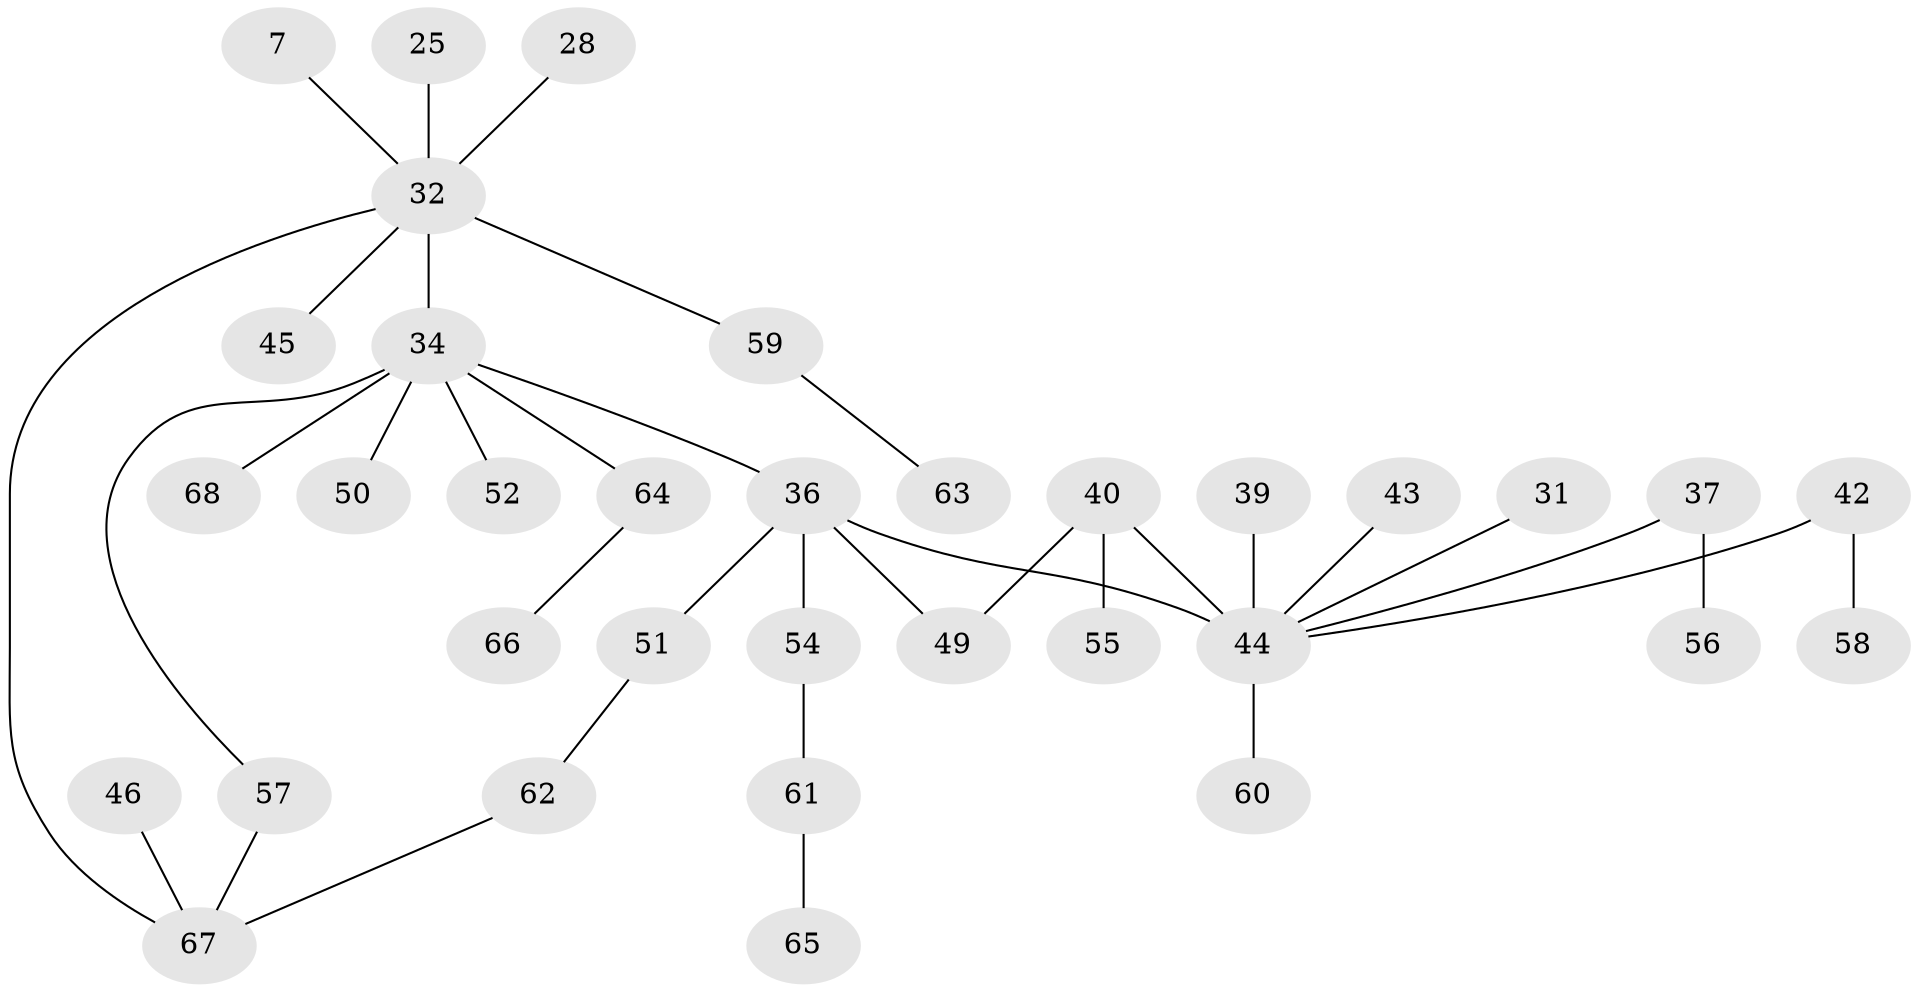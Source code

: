 // original degree distribution, {5: 0.04411764705882353, 4: 0.058823529411764705, 2: 0.35294117647058826, 1: 0.35294117647058826, 6: 0.029411764705882353, 3: 0.16176470588235295}
// Generated by graph-tools (version 1.1) at 2025/41/03/09/25 04:41:08]
// undirected, 34 vertices, 36 edges
graph export_dot {
graph [start="1"]
  node [color=gray90,style=filled];
  7;
  25;
  28;
  31 [super="+16"];
  32 [super="+5+19"];
  34 [super="+1+3"];
  36 [super="+18"];
  37;
  39;
  40 [super="+29"];
  42 [super="+30"];
  43;
  44 [super="+26+13"];
  45 [super="+14"];
  46;
  49 [super="+47"];
  50;
  51 [super="+10+38"];
  52;
  54 [super="+41+53"];
  55;
  56;
  57;
  58;
  59;
  60;
  61;
  62;
  63;
  64 [super="+35+48"];
  65;
  66;
  67 [super="+20"];
  68 [super="+4"];
  7 -- 32;
  25 -- 32;
  28 -- 32;
  31 -- 44;
  32 -- 34 [weight=2];
  32 -- 59;
  32 -- 67;
  32 -- 45;
  34 -- 52;
  34 -- 50;
  34 -- 57;
  34 -- 36;
  34 -- 64;
  34 -- 68;
  36 -- 51;
  36 -- 44 [weight=3];
  36 -- 54;
  36 -- 49;
  37 -- 56;
  37 -- 44;
  39 -- 44;
  40 -- 44 [weight=2];
  40 -- 55;
  40 -- 49;
  42 -- 58;
  42 -- 44;
  43 -- 44;
  44 -- 60;
  46 -- 67;
  51 -- 62;
  54 -- 61;
  57 -- 67;
  59 -- 63;
  61 -- 65;
  62 -- 67;
  64 -- 66;
}
